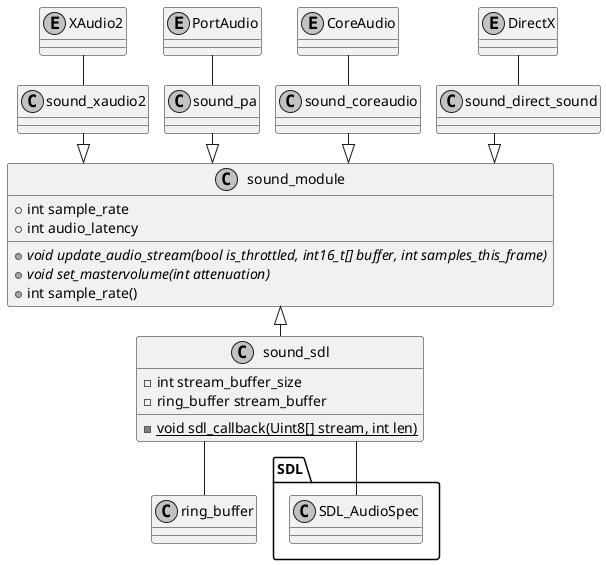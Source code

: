 @startuml

skinparam monochrome true

skinparam Shadowing false
skinparam LineType ortho

skinparam nodesep 15
skinparam ranksep 30

class sound_sdl {
	-int stream_buffer_size
	-ring_buffer stream_buffer
	
	{static} -void sdl_callback(Uint8[] stream, int len)
}

class sound_module {
	+int sample_rate
	+int audio_latency
	
	{abstract} +void update_audio_stream(bool is_throttled, int16_t[] buffer, int samples_this_frame)
	{abstract} +void set_mastervolume(int attenuation)
	+int sample_rate()
}

package SDL {
	class SDL_AudioSpec
}

entity DirectX
entity XAudio2
entity CoreAudio
entity PortAudio

sound_xaudio2 -d-|> sound_module
sound_xaudio2 -u- XAudio2
sound_pa -d-|> sound_module
sound_pa -u- PortAudio
sound_coreaudio -d-|> sound_module
sound_coreaudio -u- CoreAudio
sound_direct_sound -d-|> sound_module
sound_direct_sound -u- DirectX
sound_sdl -u-|> sound_module
sound_sdl -- SDL_AudioSpec

sound_sdl -- ring_buffer

@enduml

